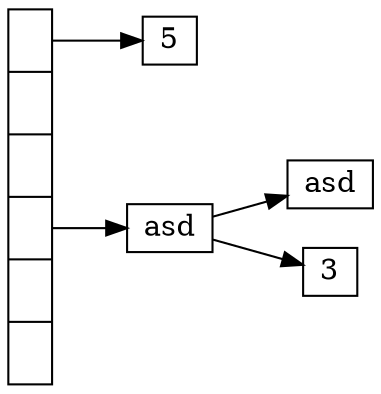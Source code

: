 digraph G { 
rankdir=LR;
node [shape=record,width=.1,height=.1];
node0 [label = "<f0> |<f1> |<f2> |<f3> |<f4> |" , height=2.5];
Nodo0000[label = "<f0>5" ];

Nodo0311[label = "<f0>asd" ];
Nodo0300[label = "<f0>asd" ];
Nodo0321[label = "<f0>3"];



Nodo0311 -> Nodo0300;
Nodo0311 -> Nodo0321;



node0: f0 -> Nodo0000;
node0: f3 -> Nodo0311;
}
